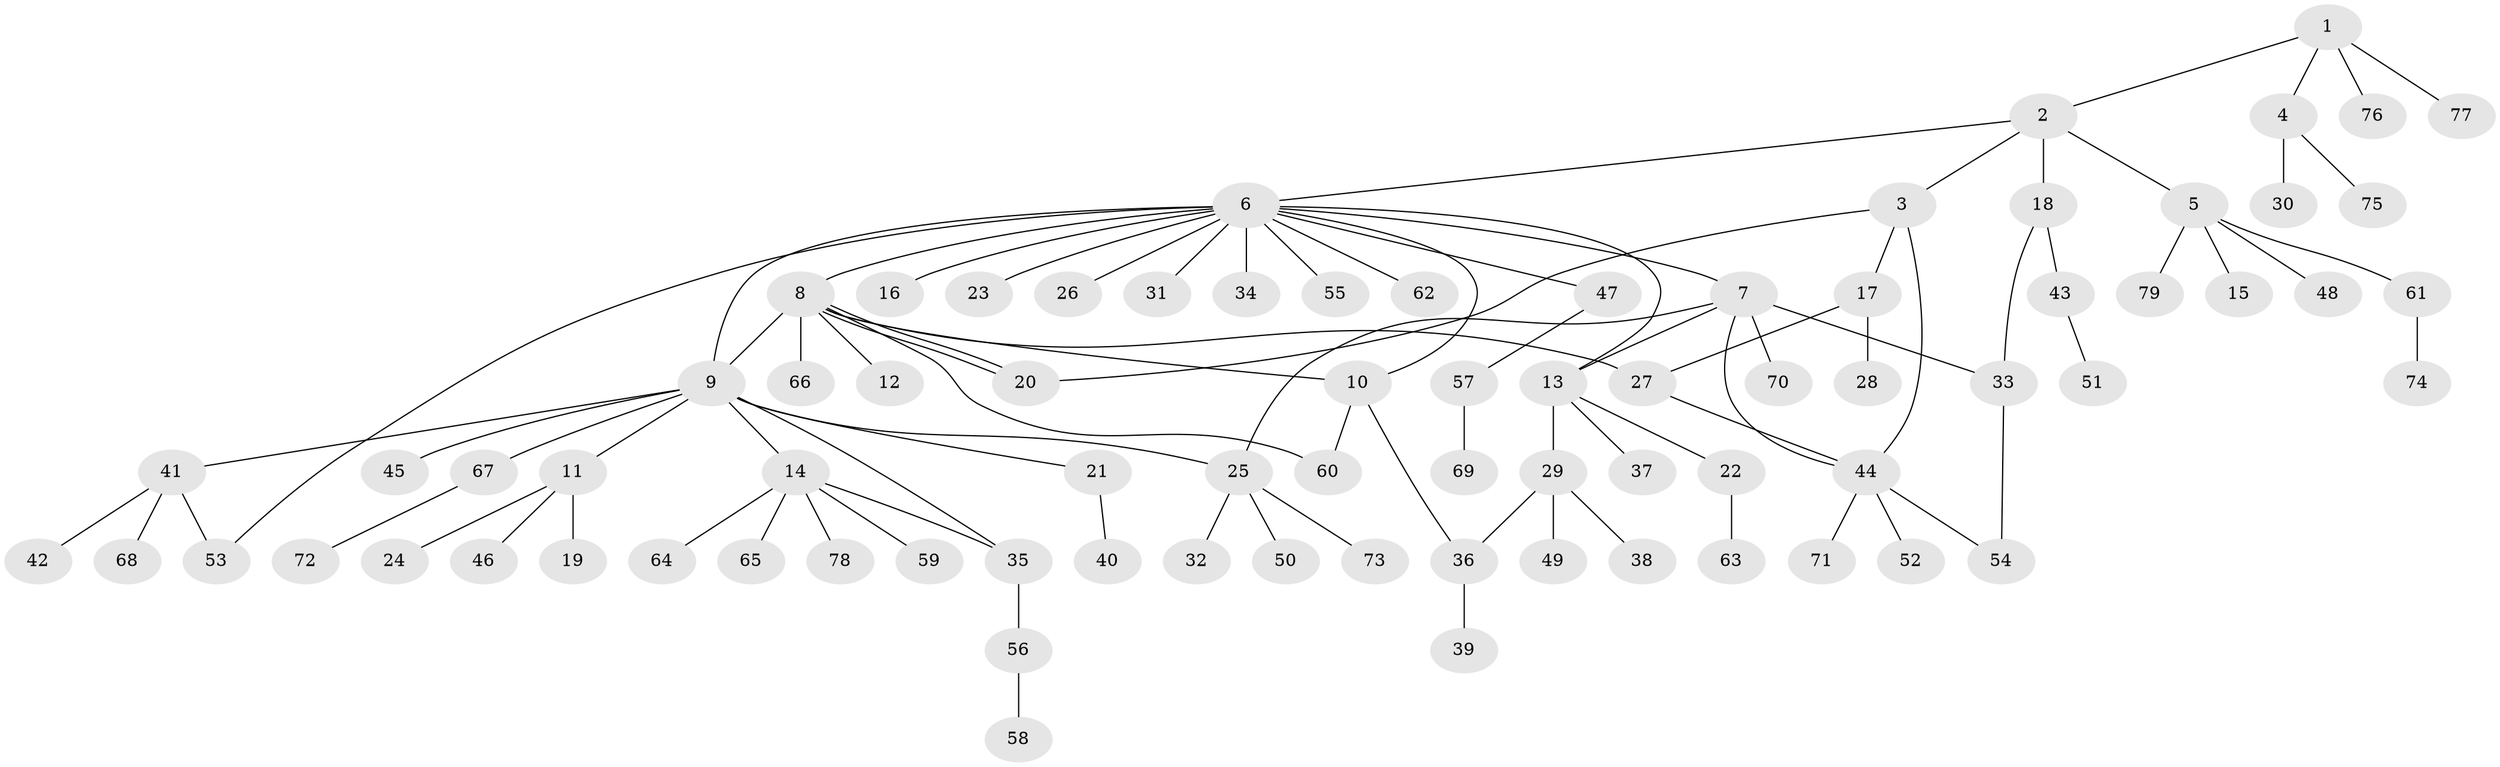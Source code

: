 // Generated by graph-tools (version 1.1) at 2025/11/02/27/25 16:11:15]
// undirected, 79 vertices, 93 edges
graph export_dot {
graph [start="1"]
  node [color=gray90,style=filled];
  1;
  2;
  3;
  4;
  5;
  6;
  7;
  8;
  9;
  10;
  11;
  12;
  13;
  14;
  15;
  16;
  17;
  18;
  19;
  20;
  21;
  22;
  23;
  24;
  25;
  26;
  27;
  28;
  29;
  30;
  31;
  32;
  33;
  34;
  35;
  36;
  37;
  38;
  39;
  40;
  41;
  42;
  43;
  44;
  45;
  46;
  47;
  48;
  49;
  50;
  51;
  52;
  53;
  54;
  55;
  56;
  57;
  58;
  59;
  60;
  61;
  62;
  63;
  64;
  65;
  66;
  67;
  68;
  69;
  70;
  71;
  72;
  73;
  74;
  75;
  76;
  77;
  78;
  79;
  1 -- 2;
  1 -- 4;
  1 -- 76;
  1 -- 77;
  2 -- 3;
  2 -- 5;
  2 -- 6;
  2 -- 18;
  3 -- 17;
  3 -- 20;
  3 -- 44;
  4 -- 30;
  4 -- 75;
  5 -- 15;
  5 -- 48;
  5 -- 61;
  5 -- 79;
  6 -- 7;
  6 -- 8;
  6 -- 9;
  6 -- 10;
  6 -- 13;
  6 -- 16;
  6 -- 23;
  6 -- 26;
  6 -- 31;
  6 -- 34;
  6 -- 47;
  6 -- 53;
  6 -- 55;
  6 -- 62;
  7 -- 13;
  7 -- 25;
  7 -- 33;
  7 -- 44;
  7 -- 70;
  8 -- 9;
  8 -- 10;
  8 -- 12;
  8 -- 20;
  8 -- 20;
  8 -- 27;
  8 -- 60;
  8 -- 66;
  9 -- 11;
  9 -- 14;
  9 -- 21;
  9 -- 25;
  9 -- 35;
  9 -- 41;
  9 -- 45;
  9 -- 67;
  10 -- 36;
  10 -- 60;
  11 -- 19;
  11 -- 24;
  11 -- 46;
  13 -- 22;
  13 -- 29;
  13 -- 37;
  14 -- 35;
  14 -- 59;
  14 -- 64;
  14 -- 65;
  14 -- 78;
  17 -- 27;
  17 -- 28;
  18 -- 33;
  18 -- 43;
  21 -- 40;
  22 -- 63;
  25 -- 32;
  25 -- 50;
  25 -- 73;
  27 -- 44;
  29 -- 36;
  29 -- 38;
  29 -- 49;
  33 -- 54;
  35 -- 56;
  36 -- 39;
  41 -- 42;
  41 -- 53;
  41 -- 68;
  43 -- 51;
  44 -- 52;
  44 -- 54;
  44 -- 71;
  47 -- 57;
  56 -- 58;
  57 -- 69;
  61 -- 74;
  67 -- 72;
}
